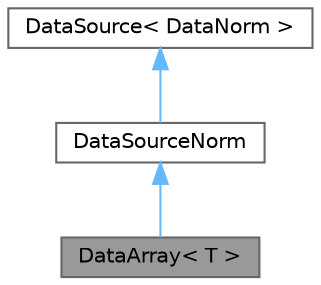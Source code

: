 digraph "DataArray&lt; T &gt;"
{
 // LATEX_PDF_SIZE
  bgcolor="transparent";
  edge [fontname=Helvetica,fontsize=10,labelfontname=Helvetica,labelfontsize=10];
  node [fontname=Helvetica,fontsize=10,shape=box,height=0.2,width=0.4];
  Node1 [label="DataArray\< T \>",height=0.2,width=0.4,color="gray40", fillcolor="grey60", style="filled", fontcolor="black",tooltip="Data source obtained from a C array."];
  Node2 -> Node1 [dir="back",color="steelblue1",style="solid"];
  Node2 [label="DataSourceNorm",height=0.2,width=0.4,color="gray40", fillcolor="white", style="filled",URL="$class_data_source_norm.html",tooltip="Data sources with normalized data points."];
  Node3 -> Node2 [dir="back",color="steelblue1",style="solid"];
  Node3 [label="DataSource\< DataNorm \>",height=0.2,width=0.4,color="gray40", fillcolor="white", style="filled",URL="$class_data_source.html",tooltip=" "];
}
